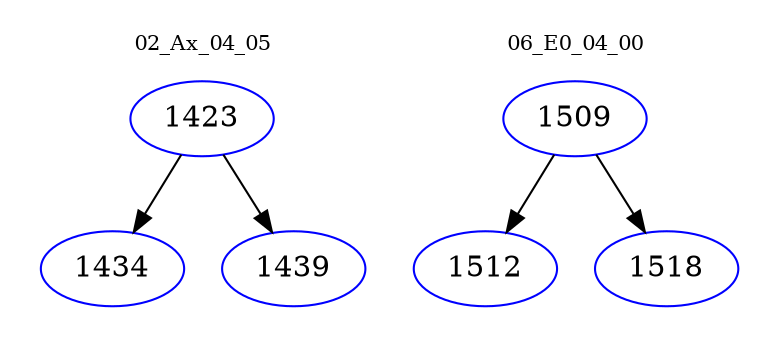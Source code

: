 digraph{
subgraph cluster_0 {
color = white
label = "02_Ax_04_05";
fontsize=10;
T0_1423 [label="1423", color="blue"]
T0_1423 -> T0_1434 [color="black"]
T0_1434 [label="1434", color="blue"]
T0_1423 -> T0_1439 [color="black"]
T0_1439 [label="1439", color="blue"]
}
subgraph cluster_1 {
color = white
label = "06_E0_04_00";
fontsize=10;
T1_1509 [label="1509", color="blue"]
T1_1509 -> T1_1512 [color="black"]
T1_1512 [label="1512", color="blue"]
T1_1509 -> T1_1518 [color="black"]
T1_1518 [label="1518", color="blue"]
}
}

